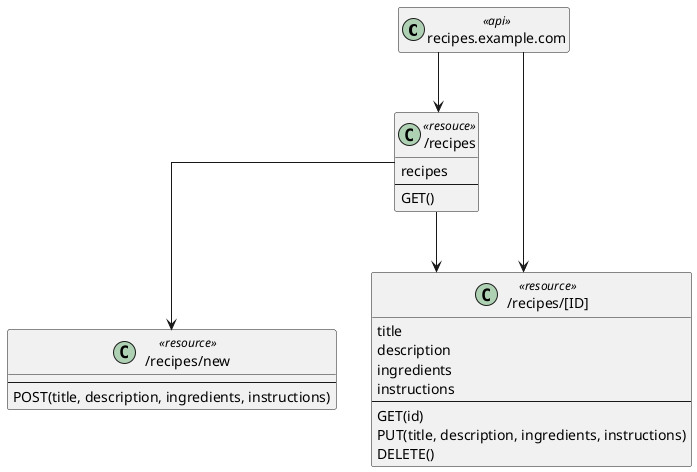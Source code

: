@startuml
skinparam linetype ortho
hide empty members

class "recipes.example.com" as api <<api>>
class "/recipes" as index <<resouce>> {
    recipes
    --
    GET()
}
class "/recipes/new" as new <<resource>> {
    --
    POST(title, description, ingredients, instructions)
  }
class "/recipes/[ID]" as recipe <<resource>> {
    title
    description
    ingredients
    instructions
    --
    GET(id)
    PUT(title, description, ingredients, instructions)
    DELETE()
}

api --> index
api --> recipe
index --> recipe
index --> new

@enduml
